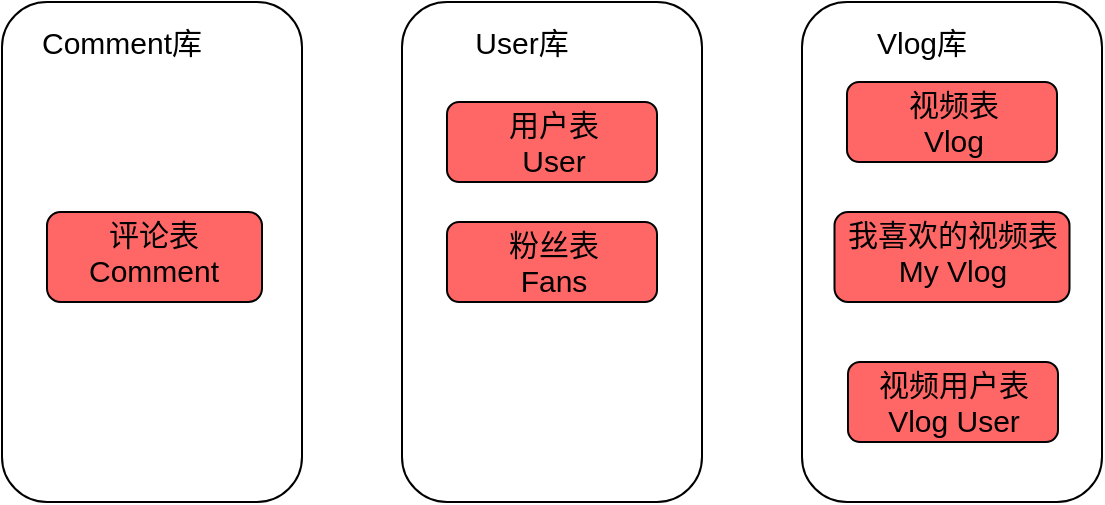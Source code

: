 <mxfile version="18.2.0" type="github">
  <diagram id="LCvASt3UgwcCsNzlavFO" name="第 1 页">
    <mxGraphModel dx="702" dy="529" grid="1" gridSize="10" guides="1" tooltips="1" connect="1" arrows="1" fold="1" page="1" pageScale="1" pageWidth="827" pageHeight="1169" math="0" shadow="0">
      <root>
        <mxCell id="0" />
        <mxCell id="1" parent="0" />
        <mxCell id="iCcUatJ16dfGF_T-fvzp-1" value="" style="rounded=1;whiteSpace=wrap;html=1;" vertex="1" parent="1">
          <mxGeometry x="90" y="150" width="150" height="250" as="geometry" />
        </mxCell>
        <mxCell id="iCcUatJ16dfGF_T-fvzp-2" value="&lt;font color=&quot;#000000&quot; style=&quot;font-size: 15px;&quot;&gt;Comment库&lt;/font&gt;" style="text;html=1;strokeColor=none;fillColor=none;align=center;verticalAlign=middle;whiteSpace=wrap;rounded=0;fontColor=#FFFFFF;fontSize=15;" vertex="1" parent="1">
          <mxGeometry x="100" y="160" width="100" height="20" as="geometry" />
        </mxCell>
        <mxCell id="iCcUatJ16dfGF_T-fvzp-3" value="" style="rounded=1;whiteSpace=wrap;html=1;" vertex="1" parent="1">
          <mxGeometry x="290" y="150" width="150" height="250" as="geometry" />
        </mxCell>
        <mxCell id="iCcUatJ16dfGF_T-fvzp-4" value="&lt;font color=&quot;#000000&quot; style=&quot;font-size: 15px;&quot;&gt;User库&lt;/font&gt;" style="text;html=1;strokeColor=none;fillColor=none;align=center;verticalAlign=middle;whiteSpace=wrap;rounded=0;fontColor=#FFFFFF;fontSize=15;" vertex="1" parent="1">
          <mxGeometry x="300" y="160" width="100" height="20" as="geometry" />
        </mxCell>
        <mxCell id="iCcUatJ16dfGF_T-fvzp-5" value="" style="rounded=1;whiteSpace=wrap;html=1;" vertex="1" parent="1">
          <mxGeometry x="490" y="150" width="150" height="250" as="geometry" />
        </mxCell>
        <mxCell id="iCcUatJ16dfGF_T-fvzp-6" value="&lt;font color=&quot;#000000&quot;&gt;Vlog库&lt;/font&gt;" style="text;html=1;strokeColor=none;fillColor=none;align=center;verticalAlign=middle;whiteSpace=wrap;rounded=0;fontColor=#FFFFFF;fontSize=15;" vertex="1" parent="1">
          <mxGeometry x="500" y="160" width="100" height="20" as="geometry" />
        </mxCell>
        <mxCell id="iCcUatJ16dfGF_T-fvzp-7" value="" style="rounded=1;whiteSpace=wrap;html=1;fontSize=15;fontColor=#000000;fillColor=#FF6666;" vertex="1" parent="1">
          <mxGeometry x="112.5" y="255" width="107.5" height="45" as="geometry" />
        </mxCell>
        <mxCell id="iCcUatJ16dfGF_T-fvzp-8" value="评论表&lt;br&gt;Comment" style="text;html=1;strokeColor=none;fillColor=none;align=center;verticalAlign=middle;whiteSpace=wrap;rounded=0;fontSize=15;fontColor=#000000;" vertex="1" parent="1">
          <mxGeometry x="135.5" y="260" width="60" height="30" as="geometry" />
        </mxCell>
        <mxCell id="iCcUatJ16dfGF_T-fvzp-9" value="" style="rounded=1;whiteSpace=wrap;html=1;fontSize=15;fontColor=#000000;fillColor=#FF6666;" vertex="1" parent="1">
          <mxGeometry x="312.5" y="200" width="105" height="40" as="geometry" />
        </mxCell>
        <mxCell id="iCcUatJ16dfGF_T-fvzp-10" value="用户表&lt;br&gt;User" style="text;html=1;strokeColor=none;fillColor=none;align=center;verticalAlign=middle;whiteSpace=wrap;rounded=0;fontSize=15;fontColor=#000000;" vertex="1" parent="1">
          <mxGeometry x="335.5" y="205" width="60" height="30" as="geometry" />
        </mxCell>
        <mxCell id="iCcUatJ16dfGF_T-fvzp-11" value="" style="rounded=1;whiteSpace=wrap;html=1;fontSize=15;fontColor=#000000;fillColor=#FF6666;" vertex="1" parent="1">
          <mxGeometry x="312.5" y="260" width="105" height="40" as="geometry" />
        </mxCell>
        <mxCell id="iCcUatJ16dfGF_T-fvzp-12" value="粉丝表&lt;br&gt;Fans" style="text;html=1;strokeColor=none;fillColor=none;align=center;verticalAlign=middle;whiteSpace=wrap;rounded=0;fontSize=15;fontColor=#000000;" vertex="1" parent="1">
          <mxGeometry x="335.5" y="265" width="60" height="30" as="geometry" />
        </mxCell>
        <mxCell id="iCcUatJ16dfGF_T-fvzp-13" value="" style="rounded=1;whiteSpace=wrap;html=1;fontSize=15;fontColor=#000000;fillColor=#FF6666;" vertex="1" parent="1">
          <mxGeometry x="512.5" y="190" width="105" height="40" as="geometry" />
        </mxCell>
        <mxCell id="iCcUatJ16dfGF_T-fvzp-14" value="视频表&lt;br&gt;Vlog" style="text;html=1;strokeColor=none;fillColor=none;align=center;verticalAlign=middle;whiteSpace=wrap;rounded=0;fontSize=15;fontColor=#000000;" vertex="1" parent="1">
          <mxGeometry x="535.5" y="195" width="60" height="30" as="geometry" />
        </mxCell>
        <mxCell id="iCcUatJ16dfGF_T-fvzp-18" value="" style="rounded=1;whiteSpace=wrap;html=1;fontSize=15;fontColor=#000000;fillColor=#FF6666;" vertex="1" parent="1">
          <mxGeometry x="506.25" y="255" width="117.5" height="45" as="geometry" />
        </mxCell>
        <mxCell id="iCcUatJ16dfGF_T-fvzp-19" value="我喜欢的视频表&lt;br&gt;My Vlog" style="text;html=1;strokeColor=none;fillColor=none;align=center;verticalAlign=middle;whiteSpace=wrap;rounded=0;fontSize=15;fontColor=#000000;" vertex="1" parent="1">
          <mxGeometry x="502.75" y="270" width="124.5" height="10" as="geometry" />
        </mxCell>
        <mxCell id="iCcUatJ16dfGF_T-fvzp-21" value="" style="rounded=1;whiteSpace=wrap;html=1;fontSize=15;fontColor=#000000;fillColor=#FF6666;" vertex="1" parent="1">
          <mxGeometry x="513" y="330" width="105" height="40" as="geometry" />
        </mxCell>
        <mxCell id="iCcUatJ16dfGF_T-fvzp-22" value="视频用户表&lt;br&gt;Vlog User" style="text;html=1;strokeColor=none;fillColor=none;align=center;verticalAlign=middle;whiteSpace=wrap;rounded=0;fontSize=15;fontColor=#000000;" vertex="1" parent="1">
          <mxGeometry x="513.5" y="335" width="104" height="30" as="geometry" />
        </mxCell>
      </root>
    </mxGraphModel>
  </diagram>
</mxfile>
